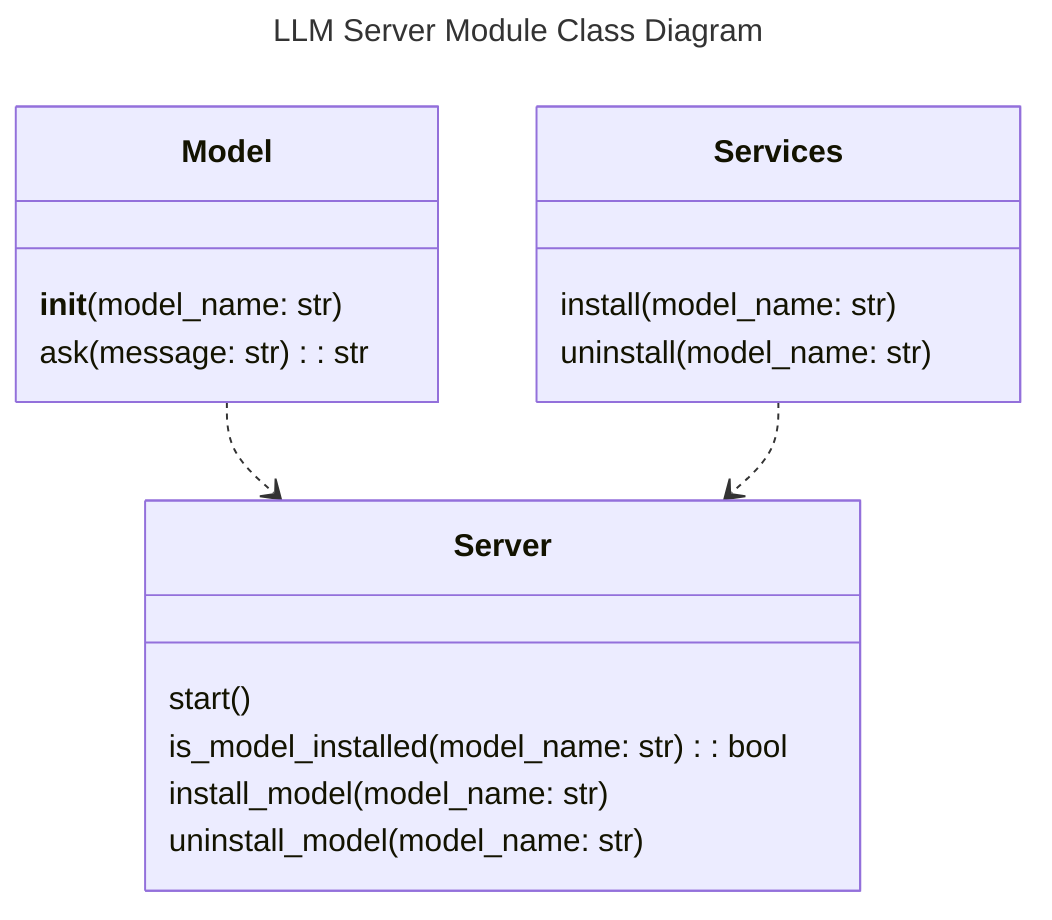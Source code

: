 ---
title: LLM Server Module Class Diagram
---
classDiagram

    class Server {
        start()
        is_model_installed(model_name: str): bool
        install_model(model_name: str)
        uninstall_model(model_name: str)
    }

    class Model {
        __init__(model_name: str)
        ask(message: str): str
    }

    class Services {
        install(model_name: str)
        uninstall(model_name: str)
    }

    Model ..> Server
    Services ..> Server